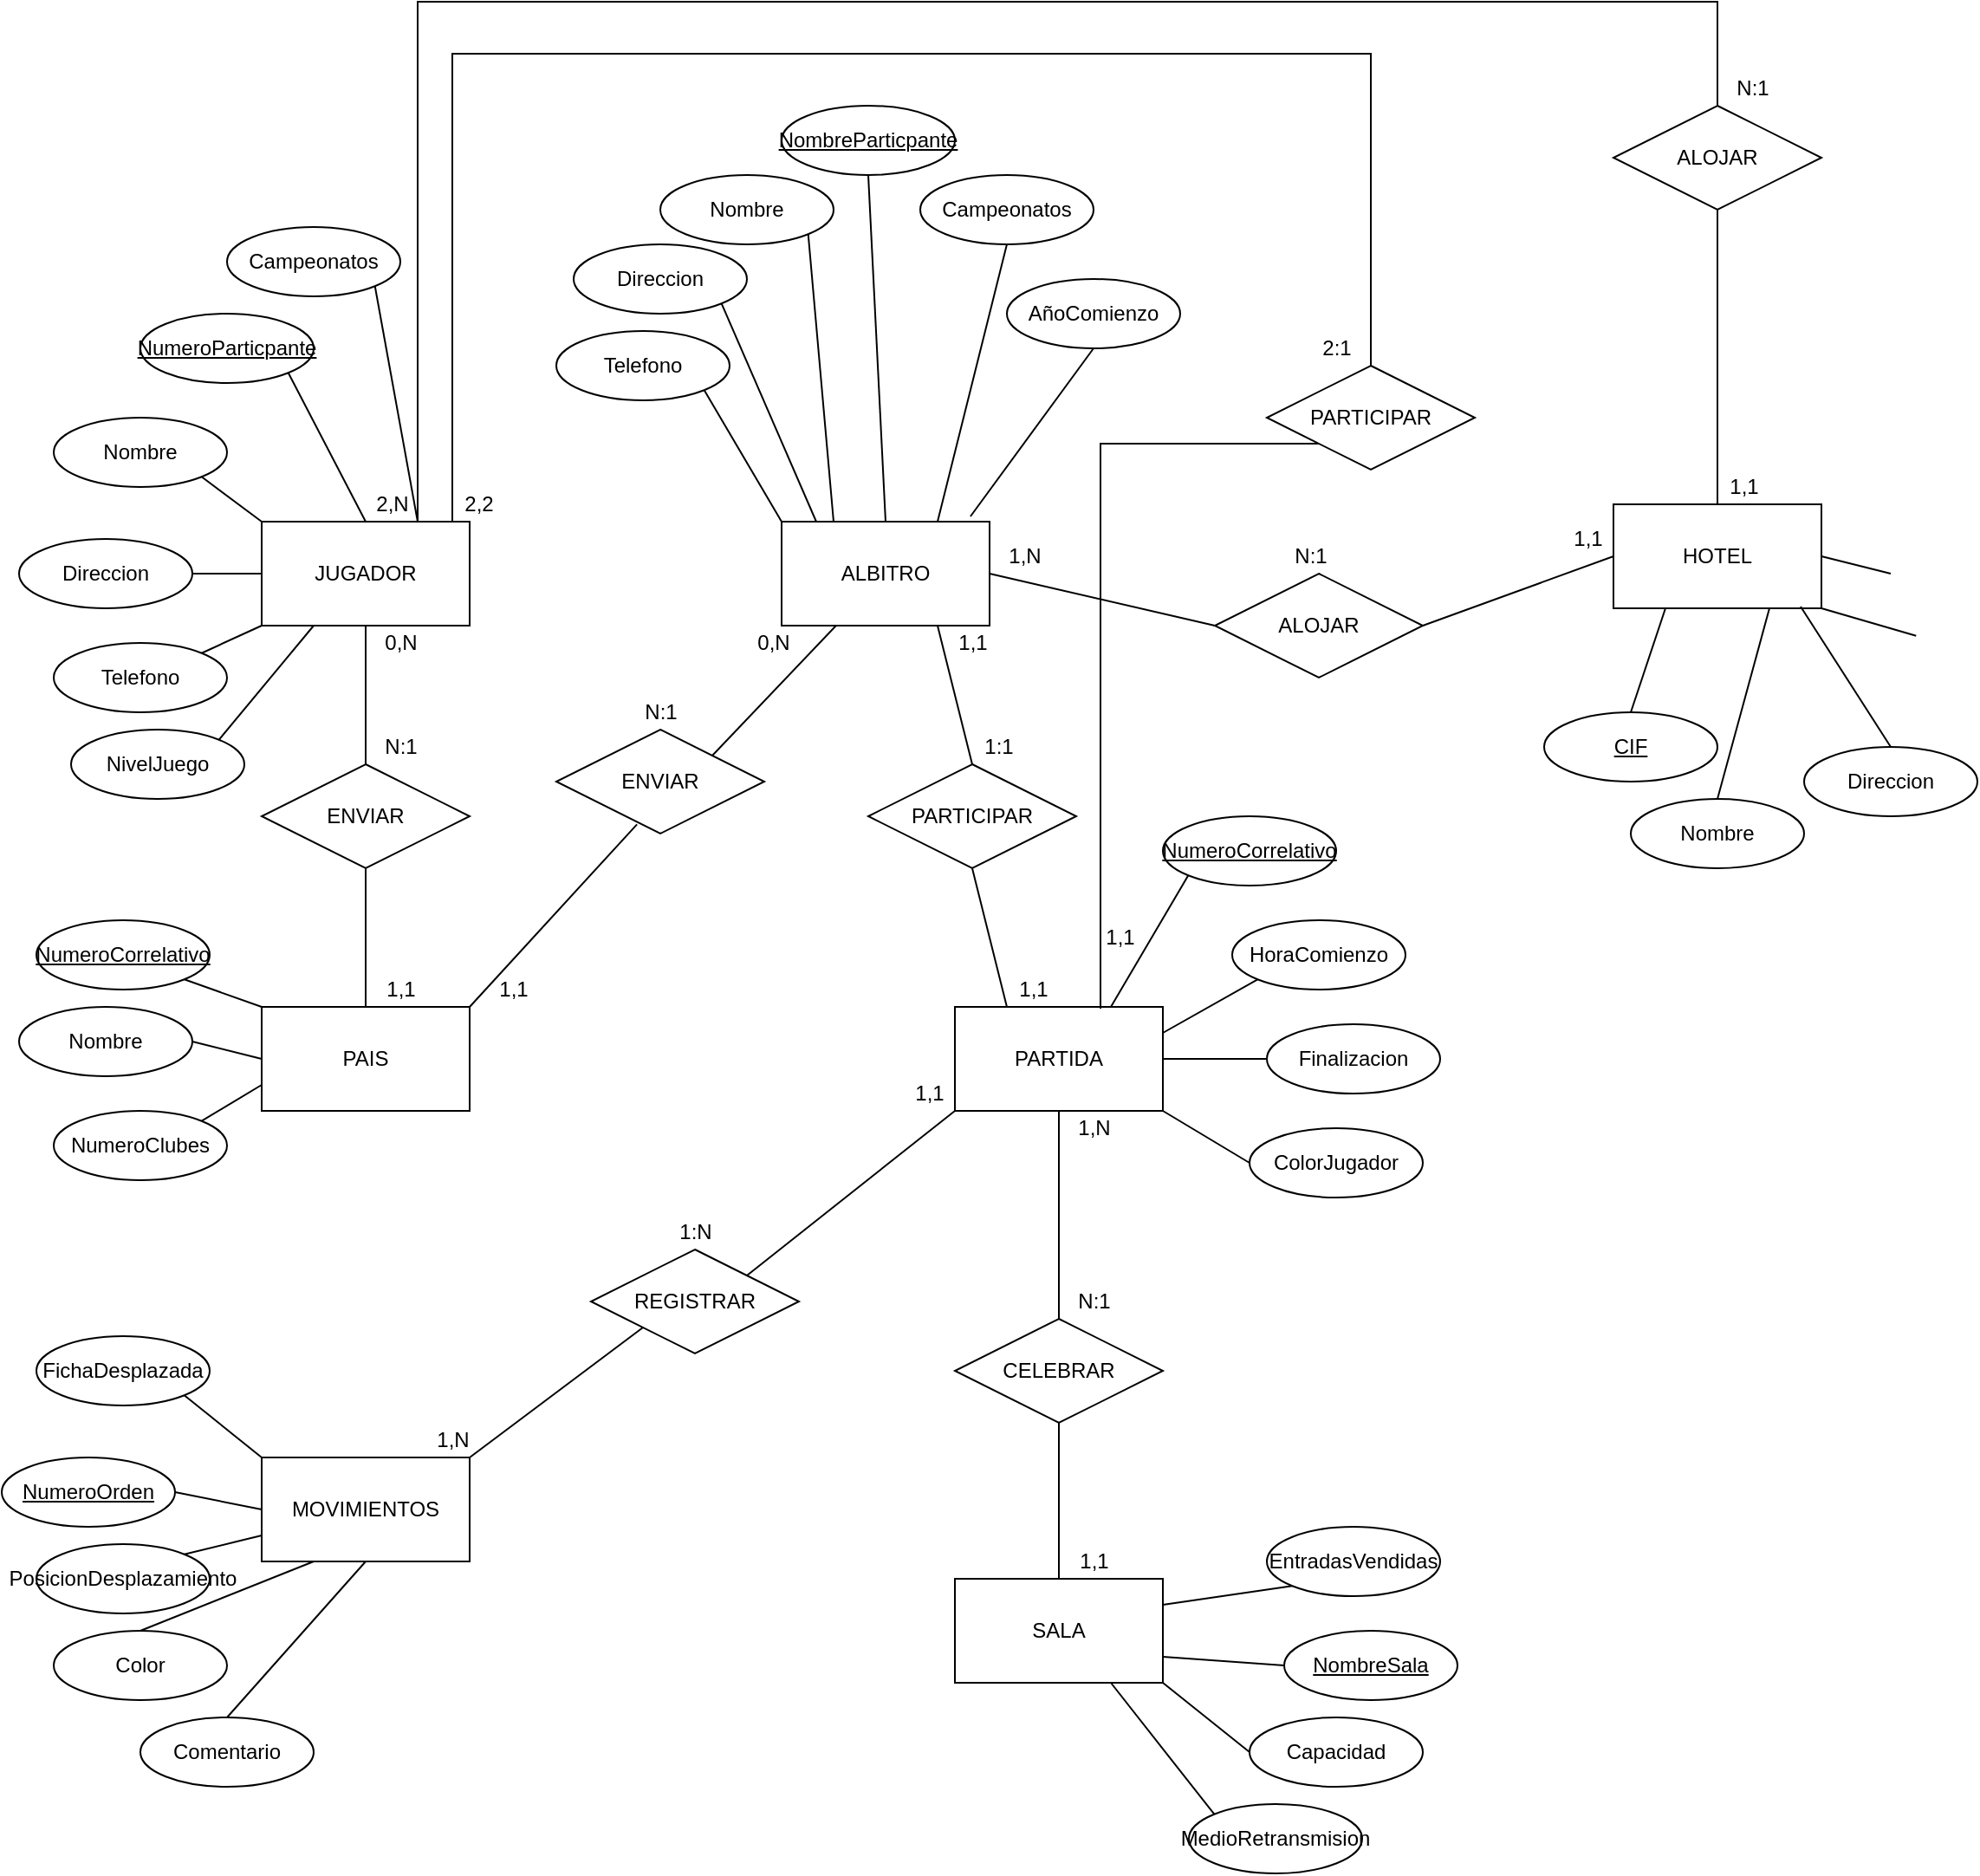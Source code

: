 <mxfile version="13.6.5">
    <diagram id="iHikIEvCo-Q-oePTipEQ" name="Page-1">
        <mxGraphModel dx="1208" dy="834" grid="1" gridSize="10" guides="1" tooltips="1" connect="1" arrows="1" fold="1" page="1" pageScale="1" pageWidth="827" pageHeight="1169" math="0" shadow="0">
            <root>
                <mxCell id="0"/>
                <mxCell id="1" parent="0"/>
                <mxCell id="2" style="edgeStyle=none;rounded=0;orthogonalLoop=1;jettySize=auto;html=1;exitX=0.5;exitY=1;exitDx=0;exitDy=0;entryX=0.5;entryY=0;entryDx=0;entryDy=0;endArrow=none;endFill=0;" edge="1" parent="1" source="4" target="41">
                    <mxGeometry relative="1" as="geometry"/>
                </mxCell>
                <mxCell id="3" style="edgeStyle=orthogonalEdgeStyle;rounded=0;orthogonalLoop=1;jettySize=auto;html=1;exitX=1;exitY=0;exitDx=0;exitDy=0;entryX=0;entryY=0.5;entryDx=0;entryDy=0;endArrow=none;endFill=0;" edge="1" parent="1" source="4" target="67">
                    <mxGeometry relative="1" as="geometry">
                        <Array as="points">
                            <mxPoint x="270" y="310"/>
                            <mxPoint x="270" y="40"/>
                            <mxPoint x="800" y="40"/>
                            <mxPoint x="800" y="250"/>
                        </Array>
                    </mxGeometry>
                </mxCell>
                <mxCell id="4" value="JUGADOR" style="whiteSpace=wrap;html=1;align=center;" vertex="1" parent="1">
                    <mxGeometry x="160" y="310" width="120" height="60" as="geometry"/>
                </mxCell>
                <mxCell id="5" style="edgeStyle=none;rounded=0;orthogonalLoop=1;jettySize=auto;html=1;exitX=0.75;exitY=1;exitDx=0;exitDy=0;entryX=0.5;entryY=0;entryDx=0;entryDy=0;endArrow=none;endFill=0;" edge="1" parent="1" source="7" target="62">
                    <mxGeometry relative="1" as="geometry"/>
                </mxCell>
                <mxCell id="6" style="edgeStyle=none;rounded=0;orthogonalLoop=1;jettySize=auto;html=1;exitX=1;exitY=0.5;exitDx=0;exitDy=0;entryX=0;entryY=0.5;entryDx=0;entryDy=0;endArrow=none;endFill=0;" edge="1" parent="1" source="7" target="112">
                    <mxGeometry relative="1" as="geometry"/>
                </mxCell>
                <mxCell id="7" value="ALBITRO" style="whiteSpace=wrap;html=1;align=center;" vertex="1" parent="1">
                    <mxGeometry x="460" y="310" width="120" height="60" as="geometry"/>
                </mxCell>
                <mxCell id="8" style="rounded=0;orthogonalLoop=1;jettySize=auto;html=1;exitX=1;exitY=1;exitDx=0;exitDy=0;entryX=0.5;entryY=0;entryDx=0;entryDy=0;endArrow=none;endFill=0;" edge="1" parent="1" source="9" target="4">
                    <mxGeometry relative="1" as="geometry"/>
                </mxCell>
                <mxCell id="9" value="NumeroParticpante" style="ellipse;whiteSpace=wrap;html=1;align=center;fontStyle=4;" vertex="1" parent="1">
                    <mxGeometry x="90" y="190" width="100" height="40" as="geometry"/>
                </mxCell>
                <mxCell id="10" style="edgeStyle=none;rounded=0;orthogonalLoop=1;jettySize=auto;html=1;exitX=1;exitY=1;exitDx=0;exitDy=0;entryX=0;entryY=0;entryDx=0;entryDy=0;endArrow=none;endFill=0;" edge="1" parent="1" source="11" target="4">
                    <mxGeometry relative="1" as="geometry"/>
                </mxCell>
                <mxCell id="11" value="Nombre" style="ellipse;whiteSpace=wrap;html=1;align=center;" vertex="1" parent="1">
                    <mxGeometry x="40" y="250" width="100" height="40" as="geometry"/>
                </mxCell>
                <mxCell id="12" style="edgeStyle=none;rounded=0;orthogonalLoop=1;jettySize=auto;html=1;exitX=1;exitY=0.5;exitDx=0;exitDy=0;entryX=0;entryY=0.5;entryDx=0;entryDy=0;endArrow=none;endFill=0;" edge="1" parent="1" source="13" target="4">
                    <mxGeometry relative="1" as="geometry"/>
                </mxCell>
                <mxCell id="13" value="Direccion" style="ellipse;whiteSpace=wrap;html=1;align=center;" vertex="1" parent="1">
                    <mxGeometry x="20" y="320" width="100" height="40" as="geometry"/>
                </mxCell>
                <mxCell id="14" style="edgeStyle=none;rounded=0;orthogonalLoop=1;jettySize=auto;html=1;exitX=1;exitY=0;exitDx=0;exitDy=0;entryX=0;entryY=1;entryDx=0;entryDy=0;endArrow=none;endFill=0;" edge="1" parent="1" source="15" target="4">
                    <mxGeometry relative="1" as="geometry"/>
                </mxCell>
                <mxCell id="15" value="Telefono" style="ellipse;whiteSpace=wrap;html=1;align=center;" vertex="1" parent="1">
                    <mxGeometry x="40" y="380" width="100" height="40" as="geometry"/>
                </mxCell>
                <mxCell id="16" style="edgeStyle=none;rounded=0;orthogonalLoop=1;jettySize=auto;html=1;exitX=1;exitY=1;exitDx=0;exitDy=0;entryX=0.75;entryY=0;entryDx=0;entryDy=0;endArrow=none;endFill=0;" edge="1" parent="1" source="17" target="4">
                    <mxGeometry relative="1" as="geometry"/>
                </mxCell>
                <mxCell id="17" value="Campeonatos" style="ellipse;whiteSpace=wrap;html=1;align=center;" vertex="1" parent="1">
                    <mxGeometry x="140" y="140" width="100" height="40" as="geometry"/>
                </mxCell>
                <mxCell id="18" style="edgeStyle=none;rounded=0;orthogonalLoop=1;jettySize=auto;html=1;exitX=1;exitY=0;exitDx=0;exitDy=0;entryX=0.25;entryY=1;entryDx=0;entryDy=0;endArrow=none;endFill=0;" edge="1" parent="1" source="19" target="4">
                    <mxGeometry relative="1" as="geometry"/>
                </mxCell>
                <mxCell id="19" value="NivelJuego" style="ellipse;whiteSpace=wrap;html=1;align=center;" vertex="1" parent="1">
                    <mxGeometry x="50" y="430" width="100" height="40" as="geometry"/>
                </mxCell>
                <mxCell id="20" style="edgeStyle=none;rounded=0;orthogonalLoop=1;jettySize=auto;html=1;exitX=0.5;exitY=1;exitDx=0;exitDy=0;entryX=0.5;entryY=0;entryDx=0;entryDy=0;endArrow=none;endFill=0;" edge="1" parent="1" source="21" target="7">
                    <mxGeometry relative="1" as="geometry"/>
                </mxCell>
                <mxCell id="21" value="NombreParticpante" style="ellipse;whiteSpace=wrap;html=1;align=center;fontStyle=4;" vertex="1" parent="1">
                    <mxGeometry x="460" y="70" width="100" height="40" as="geometry"/>
                </mxCell>
                <mxCell id="22" style="edgeStyle=none;rounded=0;orthogonalLoop=1;jettySize=auto;html=1;exitX=1;exitY=1;exitDx=0;exitDy=0;entryX=0.25;entryY=0;entryDx=0;entryDy=0;endArrow=none;endFill=0;" edge="1" parent="1" source="23" target="7">
                    <mxGeometry relative="1" as="geometry"/>
                </mxCell>
                <mxCell id="23" value="Nombre" style="ellipse;whiteSpace=wrap;html=1;align=center;" vertex="1" parent="1">
                    <mxGeometry x="390" y="110" width="100" height="40" as="geometry"/>
                </mxCell>
                <mxCell id="24" style="edgeStyle=none;rounded=0;orthogonalLoop=1;jettySize=auto;html=1;exitX=1;exitY=1;exitDx=0;exitDy=0;endArrow=none;endFill=0;" edge="1" parent="1" source="25">
                    <mxGeometry relative="1" as="geometry">
                        <mxPoint x="480" y="310" as="targetPoint"/>
                    </mxGeometry>
                </mxCell>
                <mxCell id="25" value="Direccion" style="ellipse;whiteSpace=wrap;html=1;align=center;" vertex="1" parent="1">
                    <mxGeometry x="340" y="150" width="100" height="40" as="geometry"/>
                </mxCell>
                <mxCell id="26" style="edgeStyle=none;rounded=0;orthogonalLoop=1;jettySize=auto;html=1;exitX=1;exitY=1;exitDx=0;exitDy=0;entryX=0;entryY=0;entryDx=0;entryDy=0;endArrow=none;endFill=0;" edge="1" parent="1" source="27" target="7">
                    <mxGeometry relative="1" as="geometry"/>
                </mxCell>
                <mxCell id="27" value="Telefono" style="ellipse;whiteSpace=wrap;html=1;align=center;" vertex="1" parent="1">
                    <mxGeometry x="330" y="200" width="100" height="40" as="geometry"/>
                </mxCell>
                <mxCell id="28" style="edgeStyle=none;rounded=0;orthogonalLoop=1;jettySize=auto;html=1;exitX=0.5;exitY=1;exitDx=0;exitDy=0;entryX=0.75;entryY=0;entryDx=0;entryDy=0;endArrow=none;endFill=0;" edge="1" parent="1" source="29" target="7">
                    <mxGeometry relative="1" as="geometry"/>
                </mxCell>
                <mxCell id="29" value="Campeonatos" style="ellipse;whiteSpace=wrap;html=1;align=center;" vertex="1" parent="1">
                    <mxGeometry x="540" y="110" width="100" height="40" as="geometry"/>
                </mxCell>
                <mxCell id="30" style="edgeStyle=none;rounded=0;orthogonalLoop=1;jettySize=auto;html=1;exitX=0.5;exitY=0;exitDx=0;exitDy=0;endArrow=none;endFill=0;" edge="1" parent="1" source="29" target="29">
                    <mxGeometry relative="1" as="geometry"/>
                </mxCell>
                <mxCell id="31" style="edgeStyle=none;rounded=0;orthogonalLoop=1;jettySize=auto;html=1;exitX=0.5;exitY=1;exitDx=0;exitDy=0;entryX=0.908;entryY=-0.05;entryDx=0;entryDy=0;entryPerimeter=0;endArrow=none;endFill=0;" edge="1" parent="1" source="32" target="7">
                    <mxGeometry relative="1" as="geometry"/>
                </mxCell>
                <mxCell id="32" value="AñoComienzo" style="ellipse;whiteSpace=wrap;html=1;align=center;" vertex="1" parent="1">
                    <mxGeometry x="590" y="170" width="100" height="40" as="geometry"/>
                </mxCell>
                <mxCell id="33" value="PAIS" style="whiteSpace=wrap;html=1;align=center;" vertex="1" parent="1">
                    <mxGeometry x="160" y="590" width="120" height="60" as="geometry"/>
                </mxCell>
                <mxCell id="34" style="edgeStyle=none;rounded=0;orthogonalLoop=1;jettySize=auto;html=1;exitX=1;exitY=1;exitDx=0;exitDy=0;entryX=0;entryY=0;entryDx=0;entryDy=0;endArrow=none;endFill=0;" edge="1" parent="1" source="35" target="33">
                    <mxGeometry relative="1" as="geometry"/>
                </mxCell>
                <mxCell id="35" value="NumeroCorrelativo" style="ellipse;whiteSpace=wrap;html=1;align=center;fontStyle=4;" vertex="1" parent="1">
                    <mxGeometry x="30" y="540" width="100" height="40" as="geometry"/>
                </mxCell>
                <mxCell id="36" style="edgeStyle=none;rounded=0;orthogonalLoop=1;jettySize=auto;html=1;exitX=1;exitY=0.5;exitDx=0;exitDy=0;entryX=0;entryY=0.5;entryDx=0;entryDy=0;endArrow=none;endFill=0;" edge="1" parent="1" source="37" target="33">
                    <mxGeometry relative="1" as="geometry"/>
                </mxCell>
                <mxCell id="37" value="Nombre" style="ellipse;whiteSpace=wrap;html=1;align=center;" vertex="1" parent="1">
                    <mxGeometry x="20" y="590" width="100" height="40" as="geometry"/>
                </mxCell>
                <mxCell id="38" style="edgeStyle=none;rounded=0;orthogonalLoop=1;jettySize=auto;html=1;exitX=1;exitY=0;exitDx=0;exitDy=0;entryX=0;entryY=0.75;entryDx=0;entryDy=0;endArrow=none;endFill=0;" edge="1" parent="1" source="39" target="33">
                    <mxGeometry relative="1" as="geometry"/>
                </mxCell>
                <mxCell id="39" value="NumeroClubes" style="ellipse;whiteSpace=wrap;html=1;align=center;" vertex="1" parent="1">
                    <mxGeometry x="40" y="650" width="100" height="40" as="geometry"/>
                </mxCell>
                <mxCell id="40" style="edgeStyle=none;rounded=0;orthogonalLoop=1;jettySize=auto;html=1;exitX=0.5;exitY=1;exitDx=0;exitDy=0;entryX=0.5;entryY=0;entryDx=0;entryDy=0;endArrow=none;endFill=0;" edge="1" parent="1" source="41" target="33">
                    <mxGeometry relative="1" as="geometry"/>
                </mxCell>
                <mxCell id="41" value="ENVIAR" style="shape=rhombus;perimeter=rhombusPerimeter;whiteSpace=wrap;html=1;align=center;" vertex="1" parent="1">
                    <mxGeometry x="160" y="450" width="120" height="60" as="geometry"/>
                </mxCell>
                <mxCell id="42" value="1,1" style="text;html=1;align=center;verticalAlign=middle;resizable=0;points=[];autosize=1;" vertex="1" parent="1">
                    <mxGeometry x="225" y="570" width="30" height="20" as="geometry"/>
                </mxCell>
                <mxCell id="43" value="0,N" style="text;html=1;align=center;verticalAlign=middle;resizable=0;points=[];autosize=1;" vertex="1" parent="1">
                    <mxGeometry x="225" y="370" width="30" height="20" as="geometry"/>
                </mxCell>
                <mxCell id="44" value="N:1" style="text;html=1;align=center;verticalAlign=middle;resizable=0;points=[];autosize=1;" vertex="1" parent="1">
                    <mxGeometry x="225" y="430" width="30" height="20" as="geometry"/>
                </mxCell>
                <mxCell id="45" style="edgeStyle=none;rounded=0;orthogonalLoop=1;jettySize=auto;html=1;exitX=0.388;exitY=0.911;exitDx=0;exitDy=0;entryX=1;entryY=0;entryDx=0;entryDy=0;endArrow=none;endFill=0;exitPerimeter=0;" edge="1" parent="1" source="47" target="33">
                    <mxGeometry relative="1" as="geometry"/>
                </mxCell>
                <mxCell id="46" style="edgeStyle=none;rounded=0;orthogonalLoop=1;jettySize=auto;html=1;exitX=1;exitY=0;exitDx=0;exitDy=0;endArrow=none;endFill=0;" edge="1" parent="1" source="47" target="7">
                    <mxGeometry relative="1" as="geometry"/>
                </mxCell>
                <mxCell id="47" value="ENVIAR" style="shape=rhombus;perimeter=rhombusPerimeter;whiteSpace=wrap;html=1;align=center;" vertex="1" parent="1">
                    <mxGeometry x="330" y="430" width="120" height="60" as="geometry"/>
                </mxCell>
                <mxCell id="48" value="N:1" style="text;html=1;align=center;verticalAlign=middle;resizable=0;points=[];autosize=1;" vertex="1" parent="1">
                    <mxGeometry x="375" y="410" width="30" height="20" as="geometry"/>
                </mxCell>
                <mxCell id="49" value="0,N" style="text;html=1;align=center;verticalAlign=middle;resizable=0;points=[];autosize=1;" vertex="1" parent="1">
                    <mxGeometry x="440" y="370" width="30" height="20" as="geometry"/>
                </mxCell>
                <mxCell id="50" value="1,1" style="text;html=1;align=center;verticalAlign=middle;resizable=0;points=[];autosize=1;" vertex="1" parent="1">
                    <mxGeometry x="290" y="570" width="30" height="20" as="geometry"/>
                </mxCell>
                <mxCell id="51" style="edgeStyle=none;rounded=0;orthogonalLoop=1;jettySize=auto;html=1;exitX=0.5;exitY=1;exitDx=0;exitDy=0;endArrow=none;endFill=0;" edge="1" parent="1" source="52" target="81">
                    <mxGeometry relative="1" as="geometry"/>
                </mxCell>
                <mxCell id="52" value="PARTIDA" style="whiteSpace=wrap;html=1;align=center;" vertex="1" parent="1">
                    <mxGeometry x="560" y="590" width="120" height="60" as="geometry"/>
                </mxCell>
                <mxCell id="53" style="edgeStyle=none;rounded=0;orthogonalLoop=1;jettySize=auto;html=1;exitX=0;exitY=1;exitDx=0;exitDy=0;entryX=0.75;entryY=0;entryDx=0;entryDy=0;endArrow=none;endFill=0;" edge="1" parent="1" source="54" target="52">
                    <mxGeometry relative="1" as="geometry"/>
                </mxCell>
                <mxCell id="54" value="NumeroCorrelativo" style="ellipse;whiteSpace=wrap;html=1;align=center;fontStyle=4;" vertex="1" parent="1">
                    <mxGeometry x="680" y="480" width="100" height="40" as="geometry"/>
                </mxCell>
                <mxCell id="55" style="edgeStyle=none;rounded=0;orthogonalLoop=1;jettySize=auto;html=1;exitX=0;exitY=1;exitDx=0;exitDy=0;entryX=1;entryY=0.25;entryDx=0;entryDy=0;endArrow=none;endFill=0;" edge="1" parent="1" source="56" target="52">
                    <mxGeometry relative="1" as="geometry"/>
                </mxCell>
                <mxCell id="56" value="HoraComienzo" style="ellipse;whiteSpace=wrap;html=1;align=center;" vertex="1" parent="1">
                    <mxGeometry x="720" y="540" width="100" height="40" as="geometry"/>
                </mxCell>
                <mxCell id="57" style="edgeStyle=none;rounded=0;orthogonalLoop=1;jettySize=auto;html=1;exitX=0;exitY=0.5;exitDx=0;exitDy=0;entryX=1;entryY=0.5;entryDx=0;entryDy=0;endArrow=none;endFill=0;" edge="1" parent="1" source="58" target="52">
                    <mxGeometry relative="1" as="geometry"/>
                </mxCell>
                <mxCell id="58" value="Finalizacion" style="ellipse;whiteSpace=wrap;html=1;align=center;" vertex="1" parent="1">
                    <mxGeometry x="740" y="600" width="100" height="40" as="geometry"/>
                </mxCell>
                <mxCell id="59" style="edgeStyle=none;rounded=0;orthogonalLoop=1;jettySize=auto;html=1;exitX=0;exitY=0.5;exitDx=0;exitDy=0;entryX=1;entryY=1;entryDx=0;entryDy=0;endArrow=none;endFill=0;" edge="1" parent="1" source="60" target="52">
                    <mxGeometry relative="1" as="geometry"/>
                </mxCell>
                <mxCell id="60" value="ColorJugador" style="ellipse;whiteSpace=wrap;html=1;align=center;" vertex="1" parent="1">
                    <mxGeometry x="730" y="660" width="100" height="40" as="geometry"/>
                </mxCell>
                <mxCell id="61" style="edgeStyle=none;rounded=0;orthogonalLoop=1;jettySize=auto;html=1;exitX=0.5;exitY=1;exitDx=0;exitDy=0;entryX=0.25;entryY=0;entryDx=0;entryDy=0;endArrow=none;endFill=0;" edge="1" parent="1" source="62" target="52">
                    <mxGeometry relative="1" as="geometry"/>
                </mxCell>
                <mxCell id="62" value="PARTICIPAR" style="shape=rhombus;perimeter=rhombusPerimeter;whiteSpace=wrap;html=1;align=center;" vertex="1" parent="1">
                    <mxGeometry x="510" y="450" width="120" height="60" as="geometry"/>
                </mxCell>
                <mxCell id="63" value="1:1" style="text;html=1;align=center;verticalAlign=middle;resizable=0;points=[];autosize=1;" vertex="1" parent="1">
                    <mxGeometry x="570" y="430" width="30" height="20" as="geometry"/>
                </mxCell>
                <mxCell id="64" value="1,1" style="text;html=1;align=center;verticalAlign=middle;resizable=0;points=[];autosize=1;" vertex="1" parent="1">
                    <mxGeometry x="555" y="370" width="30" height="20" as="geometry"/>
                </mxCell>
                <mxCell id="65" value="1,1" style="text;html=1;align=center;verticalAlign=middle;resizable=0;points=[];autosize=1;" vertex="1" parent="1">
                    <mxGeometry x="590" y="570" width="30" height="20" as="geometry"/>
                </mxCell>
                <mxCell id="66" style="edgeStyle=orthogonalEdgeStyle;rounded=0;orthogonalLoop=1;jettySize=auto;html=1;exitX=0;exitY=1;exitDx=0;exitDy=0;entryX=0.7;entryY=0.017;entryDx=0;entryDy=0;entryPerimeter=0;endArrow=none;endFill=0;" edge="1" parent="1" source="67" target="52">
                    <mxGeometry relative="1" as="geometry"/>
                </mxCell>
                <mxCell id="67" value="PARTICIPAR" style="shape=rhombus;perimeter=rhombusPerimeter;whiteSpace=wrap;html=1;align=center;" vertex="1" parent="1">
                    <mxGeometry x="740" y="220" width="120" height="60" as="geometry"/>
                </mxCell>
                <mxCell id="68" value="2:1" style="text;html=1;align=center;verticalAlign=middle;resizable=0;points=[];autosize=1;" vertex="1" parent="1">
                    <mxGeometry x="765" y="200" width="30" height="20" as="geometry"/>
                </mxCell>
                <mxCell id="69" value="1,1" style="text;html=1;align=center;verticalAlign=middle;resizable=0;points=[];autosize=1;" vertex="1" parent="1">
                    <mxGeometry x="640" y="540" width="30" height="20" as="geometry"/>
                </mxCell>
                <mxCell id="70" value="2,2" style="text;html=1;align=center;verticalAlign=middle;resizable=0;points=[];autosize=1;" vertex="1" parent="1">
                    <mxGeometry x="270" y="290" width="30" height="20" as="geometry"/>
                </mxCell>
                <mxCell id="71" value="SALA" style="whiteSpace=wrap;html=1;align=center;" vertex="1" parent="1">
                    <mxGeometry x="560" y="920" width="120" height="60" as="geometry"/>
                </mxCell>
                <mxCell id="72" style="rounded=0;orthogonalLoop=1;jettySize=auto;html=1;exitX=0;exitY=1;exitDx=0;exitDy=0;entryX=1;entryY=0.25;entryDx=0;entryDy=0;endArrow=none;endFill=0;" edge="1" parent="1" source="73" target="71">
                    <mxGeometry relative="1" as="geometry"/>
                </mxCell>
                <mxCell id="73" value="EntradasVendidas" style="ellipse;whiteSpace=wrap;html=1;align=center;" vertex="1" parent="1">
                    <mxGeometry x="740" y="890" width="100" height="40" as="geometry"/>
                </mxCell>
                <mxCell id="74" style="edgeStyle=none;rounded=0;orthogonalLoop=1;jettySize=auto;html=1;exitX=0;exitY=0.5;exitDx=0;exitDy=0;entryX=1;entryY=0.75;entryDx=0;entryDy=0;endArrow=none;endFill=0;" edge="1" parent="1" source="75" target="71">
                    <mxGeometry relative="1" as="geometry"/>
                </mxCell>
                <mxCell id="75" value="NombreSala" style="ellipse;whiteSpace=wrap;html=1;align=center;fontStyle=4;" vertex="1" parent="1">
                    <mxGeometry x="750" y="950" width="100" height="40" as="geometry"/>
                </mxCell>
                <mxCell id="76" style="edgeStyle=none;rounded=0;orthogonalLoop=1;jettySize=auto;html=1;exitX=0;exitY=0.5;exitDx=0;exitDy=0;entryX=1;entryY=1;entryDx=0;entryDy=0;endArrow=none;endFill=0;" edge="1" parent="1" source="77" target="71">
                    <mxGeometry relative="1" as="geometry"/>
                </mxCell>
                <mxCell id="77" value="Capacidad" style="ellipse;whiteSpace=wrap;html=1;align=center;" vertex="1" parent="1">
                    <mxGeometry x="730" y="1000" width="100" height="40" as="geometry"/>
                </mxCell>
                <mxCell id="78" style="edgeStyle=none;rounded=0;orthogonalLoop=1;jettySize=auto;html=1;exitX=0;exitY=0;exitDx=0;exitDy=0;entryX=0.75;entryY=1;entryDx=0;entryDy=0;endArrow=none;endFill=0;" edge="1" parent="1" source="79" target="71">
                    <mxGeometry relative="1" as="geometry"/>
                </mxCell>
                <mxCell id="79" value="MedioRetransmision" style="ellipse;whiteSpace=wrap;html=1;align=center;" vertex="1" parent="1">
                    <mxGeometry x="695" y="1050" width="100" height="40" as="geometry"/>
                </mxCell>
                <mxCell id="80" style="edgeStyle=none;rounded=0;orthogonalLoop=1;jettySize=auto;html=1;exitX=0.5;exitY=1;exitDx=0;exitDy=0;entryX=0.5;entryY=0;entryDx=0;entryDy=0;endArrow=none;endFill=0;" edge="1" parent="1" source="81" target="71">
                    <mxGeometry relative="1" as="geometry"/>
                </mxCell>
                <mxCell id="81" value="CELEBRAR" style="shape=rhombus;perimeter=rhombusPerimeter;whiteSpace=wrap;html=1;align=center;" vertex="1" parent="1">
                    <mxGeometry x="560" y="770" width="120" height="60" as="geometry"/>
                </mxCell>
                <mxCell id="82" value="N:1" style="text;html=1;align=center;verticalAlign=middle;resizable=0;points=[];autosize=1;" vertex="1" parent="1">
                    <mxGeometry x="625" y="750" width="30" height="20" as="geometry"/>
                </mxCell>
                <mxCell id="83" value="1,1" style="text;html=1;align=center;verticalAlign=middle;resizable=0;points=[];autosize=1;" vertex="1" parent="1">
                    <mxGeometry x="625" y="900" width="30" height="20" as="geometry"/>
                </mxCell>
                <mxCell id="84" value="1,N" style="text;html=1;align=center;verticalAlign=middle;resizable=0;points=[];autosize=1;" vertex="1" parent="1">
                    <mxGeometry x="625" y="650" width="30" height="20" as="geometry"/>
                </mxCell>
                <mxCell id="85" value="MOVIMIENTOS" style="whiteSpace=wrap;html=1;align=center;" vertex="1" parent="1">
                    <mxGeometry x="160" y="850" width="120" height="60" as="geometry"/>
                </mxCell>
                <mxCell id="86" style="edgeStyle=none;rounded=0;orthogonalLoop=1;jettySize=auto;html=1;exitX=1;exitY=1;exitDx=0;exitDy=0;entryX=0;entryY=0;entryDx=0;entryDy=0;endArrow=none;endFill=0;" edge="1" parent="1" source="87" target="85">
                    <mxGeometry relative="1" as="geometry"/>
                </mxCell>
                <mxCell id="87" value="FichaDesplazada" style="ellipse;whiteSpace=wrap;html=1;align=center;" vertex="1" parent="1">
                    <mxGeometry x="30" y="780" width="100" height="40" as="geometry"/>
                </mxCell>
                <mxCell id="88" style="edgeStyle=none;rounded=0;orthogonalLoop=1;jettySize=auto;html=1;exitX=1;exitY=0.5;exitDx=0;exitDy=0;entryX=0;entryY=0.5;entryDx=0;entryDy=0;endArrow=none;endFill=0;" edge="1" parent="1" source="89" target="85">
                    <mxGeometry relative="1" as="geometry"/>
                </mxCell>
                <mxCell id="89" value="NumeroOrden" style="ellipse;whiteSpace=wrap;html=1;align=center;fontStyle=4;" vertex="1" parent="1">
                    <mxGeometry x="10" y="850" width="100" height="40" as="geometry"/>
                </mxCell>
                <mxCell id="90" style="edgeStyle=none;rounded=0;orthogonalLoop=1;jettySize=auto;html=1;exitX=1;exitY=0;exitDx=0;exitDy=0;entryX=0;entryY=0.75;entryDx=0;entryDy=0;endArrow=none;endFill=0;" edge="1" parent="1" source="91" target="85">
                    <mxGeometry relative="1" as="geometry"/>
                </mxCell>
                <mxCell id="91" value="PosicionDesplazamiento" style="ellipse;whiteSpace=wrap;html=1;align=center;" vertex="1" parent="1">
                    <mxGeometry x="30" y="900" width="100" height="40" as="geometry"/>
                </mxCell>
                <mxCell id="92" style="edgeStyle=none;rounded=0;orthogonalLoop=1;jettySize=auto;html=1;exitX=0.5;exitY=0;exitDx=0;exitDy=0;entryX=0.25;entryY=1;entryDx=0;entryDy=0;endArrow=none;endFill=0;" edge="1" parent="1" source="93" target="85">
                    <mxGeometry relative="1" as="geometry"/>
                </mxCell>
                <mxCell id="93" value="Color" style="ellipse;whiteSpace=wrap;html=1;align=center;" vertex="1" parent="1">
                    <mxGeometry x="40" y="950" width="100" height="40" as="geometry"/>
                </mxCell>
                <mxCell id="94" style="edgeStyle=none;rounded=0;orthogonalLoop=1;jettySize=auto;html=1;exitX=0.5;exitY=0;exitDx=0;exitDy=0;entryX=0.5;entryY=1;entryDx=0;entryDy=0;endArrow=none;endFill=0;" edge="1" parent="1" source="95" target="85">
                    <mxGeometry relative="1" as="geometry"/>
                </mxCell>
                <mxCell id="95" value="Comentario" style="ellipse;whiteSpace=wrap;html=1;align=center;" vertex="1" parent="1">
                    <mxGeometry x="90" y="1000" width="100" height="40" as="geometry"/>
                </mxCell>
                <mxCell id="96" style="edgeStyle=none;rounded=0;orthogonalLoop=1;jettySize=auto;html=1;exitX=1;exitY=0;exitDx=0;exitDy=0;entryX=0;entryY=1;entryDx=0;entryDy=0;endArrow=none;endFill=0;" edge="1" parent="1" source="98" target="52">
                    <mxGeometry relative="1" as="geometry"/>
                </mxCell>
                <mxCell id="97" style="edgeStyle=none;rounded=0;orthogonalLoop=1;jettySize=auto;html=1;exitX=0;exitY=1;exitDx=0;exitDy=0;entryX=1;entryY=0;entryDx=0;entryDy=0;endArrow=none;endFill=0;" edge="1" parent="1" source="98" target="85">
                    <mxGeometry relative="1" as="geometry"/>
                </mxCell>
                <mxCell id="98" value="REGISTRAR" style="shape=rhombus;perimeter=rhombusPerimeter;whiteSpace=wrap;html=1;align=center;" vertex="1" parent="1">
                    <mxGeometry x="350" y="730" width="120" height="60" as="geometry"/>
                </mxCell>
                <mxCell id="99" value="1:N" style="text;html=1;align=center;verticalAlign=middle;resizable=0;points=[];autosize=1;" vertex="1" parent="1">
                    <mxGeometry x="395" y="710" width="30" height="20" as="geometry"/>
                </mxCell>
                <mxCell id="100" value="1,N" style="text;html=1;align=center;verticalAlign=middle;resizable=0;points=[];autosize=1;" vertex="1" parent="1">
                    <mxGeometry x="255" y="830" width="30" height="20" as="geometry"/>
                </mxCell>
                <mxCell id="101" value="1,1" style="text;html=1;align=center;verticalAlign=middle;resizable=0;points=[];autosize=1;" vertex="1" parent="1">
                    <mxGeometry x="530" y="630" width="30" height="20" as="geometry"/>
                </mxCell>
                <mxCell id="102" value="HOTEL" style="whiteSpace=wrap;html=1;align=center;" vertex="1" parent="1">
                    <mxGeometry x="940" y="300" width="120" height="60" as="geometry"/>
                </mxCell>
                <mxCell id="103" style="edgeStyle=none;rounded=0;orthogonalLoop=1;jettySize=auto;html=1;exitX=0.5;exitY=0;exitDx=0;exitDy=0;entryX=0.25;entryY=1;entryDx=0;entryDy=0;endArrow=none;endFill=0;" edge="1" parent="1" source="104" target="102">
                    <mxGeometry relative="1" as="geometry"/>
                </mxCell>
                <mxCell id="104" value="CIF" style="ellipse;whiteSpace=wrap;html=1;align=center;fontStyle=4;" vertex="1" parent="1">
                    <mxGeometry x="900" y="420" width="100" height="40" as="geometry"/>
                </mxCell>
                <mxCell id="105" style="edgeStyle=none;rounded=0;orthogonalLoop=1;jettySize=auto;html=1;exitX=0.5;exitY=0;exitDx=0;exitDy=0;entryX=0.75;entryY=1;entryDx=0;entryDy=0;endArrow=none;endFill=0;" edge="1" parent="1" source="106" target="102">
                    <mxGeometry relative="1" as="geometry"/>
                </mxCell>
                <mxCell id="106" value="Nombre" style="ellipse;whiteSpace=wrap;html=1;align=center;" vertex="1" parent="1">
                    <mxGeometry x="950" y="470" width="100" height="40" as="geometry"/>
                </mxCell>
                <mxCell id="107" style="edgeStyle=none;rounded=0;orthogonalLoop=1;jettySize=auto;html=1;exitX=0.5;exitY=0;exitDx=0;exitDy=0;entryX=0.9;entryY=0.983;entryDx=0;entryDy=0;entryPerimeter=0;endArrow=none;endFill=0;" edge="1" parent="1" source="108" target="102">
                    <mxGeometry relative="1" as="geometry"/>
                </mxCell>
                <mxCell id="108" value="Direccion" style="ellipse;whiteSpace=wrap;html=1;align=center;" vertex="1" parent="1">
                    <mxGeometry x="1050" y="440" width="100" height="40" as="geometry"/>
                </mxCell>
                <mxCell id="109" style="edgeStyle=none;rounded=0;orthogonalLoop=1;jettySize=auto;html=1;exitX=0;exitY=0;exitDx=0;exitDy=0;entryX=1;entryY=1;entryDx=0;entryDy=0;endArrow=none;endFill=0;" edge="1" parent="1" target="102">
                    <mxGeometry relative="1" as="geometry">
                        <mxPoint x="1114.645" y="375.858" as="sourcePoint"/>
                    </mxGeometry>
                </mxCell>
                <mxCell id="110" style="edgeStyle=none;rounded=0;orthogonalLoop=1;jettySize=auto;html=1;exitX=0;exitY=0.5;exitDx=0;exitDy=0;entryX=1;entryY=0.5;entryDx=0;entryDy=0;endArrow=none;endFill=0;" edge="1" parent="1" target="102">
                    <mxGeometry relative="1" as="geometry">
                        <mxPoint x="1100" y="340" as="sourcePoint"/>
                    </mxGeometry>
                </mxCell>
                <mxCell id="111" style="edgeStyle=none;rounded=0;orthogonalLoop=1;jettySize=auto;html=1;exitX=1;exitY=0.5;exitDx=0;exitDy=0;entryX=0;entryY=0.5;entryDx=0;entryDy=0;endArrow=none;endFill=0;" edge="1" parent="1" source="112" target="102">
                    <mxGeometry relative="1" as="geometry"/>
                </mxCell>
                <mxCell id="112" value="ALOJAR" style="shape=rhombus;perimeter=rhombusPerimeter;whiteSpace=wrap;html=1;align=center;" vertex="1" parent="1">
                    <mxGeometry x="710" y="340" width="120" height="60" as="geometry"/>
                </mxCell>
                <mxCell id="113" value="N:1" style="text;html=1;align=center;verticalAlign=middle;resizable=0;points=[];autosize=1;" vertex="1" parent="1">
                    <mxGeometry x="750" y="320" width="30" height="20" as="geometry"/>
                </mxCell>
                <mxCell id="114" value="1,N" style="text;html=1;align=center;verticalAlign=middle;resizable=0;points=[];autosize=1;" vertex="1" parent="1">
                    <mxGeometry x="585" y="320" width="30" height="20" as="geometry"/>
                </mxCell>
                <mxCell id="115" value="1,1" style="text;html=1;align=center;verticalAlign=middle;resizable=0;points=[];autosize=1;" vertex="1" parent="1">
                    <mxGeometry x="910" y="310" width="30" height="20" as="geometry"/>
                </mxCell>
                <mxCell id="116" style="edgeStyle=none;rounded=0;orthogonalLoop=1;jettySize=auto;html=1;exitX=0.5;exitY=1;exitDx=0;exitDy=0;entryX=0.5;entryY=0;entryDx=0;entryDy=0;endArrow=none;endFill=0;" edge="1" parent="1" source="118" target="102">
                    <mxGeometry relative="1" as="geometry"/>
                </mxCell>
                <mxCell id="117" style="rounded=0;orthogonalLoop=1;jettySize=auto;html=1;exitX=0.5;exitY=0;exitDx=0;exitDy=0;entryX=0.75;entryY=0;entryDx=0;entryDy=0;endArrow=none;endFill=0;edgeStyle=orthogonalEdgeStyle;" edge="1" parent="1" source="118" target="4">
                    <mxGeometry relative="1" as="geometry">
                        <Array as="points">
                            <mxPoint x="1000" y="10"/>
                            <mxPoint x="250" y="10"/>
                        </Array>
                    </mxGeometry>
                </mxCell>
                <mxCell id="118" value="ALOJAR" style="shape=rhombus;perimeter=rhombusPerimeter;whiteSpace=wrap;html=1;align=center;" vertex="1" parent="1">
                    <mxGeometry x="940" y="70" width="120" height="60" as="geometry"/>
                </mxCell>
                <mxCell id="119" value="N:1" style="text;html=1;align=center;verticalAlign=middle;resizable=0;points=[];autosize=1;" vertex="1" parent="1">
                    <mxGeometry x="1005" y="50" width="30" height="20" as="geometry"/>
                </mxCell>
                <mxCell id="120" value="1,1" style="text;html=1;align=center;verticalAlign=middle;resizable=0;points=[];autosize=1;" vertex="1" parent="1">
                    <mxGeometry x="1000" y="280" width="30" height="20" as="geometry"/>
                </mxCell>
                <mxCell id="121" value="2,N" style="text;html=1;align=center;verticalAlign=middle;resizable=0;points=[];autosize=1;" vertex="1" parent="1">
                    <mxGeometry x="220" y="290" width="30" height="20" as="geometry"/>
                </mxCell>
            </root>
        </mxGraphModel>
    </diagram>
</mxfile>